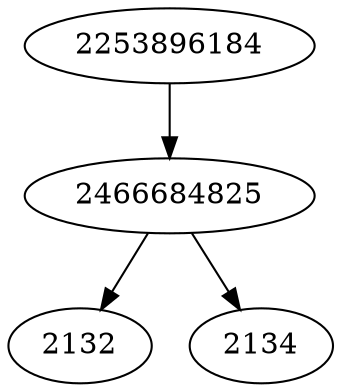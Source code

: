 strict digraph  {
2253896184;
2466684825;
2132;
2134;
2253896184 -> 2466684825;
2466684825 -> 2134;
2466684825 -> 2132;
}
